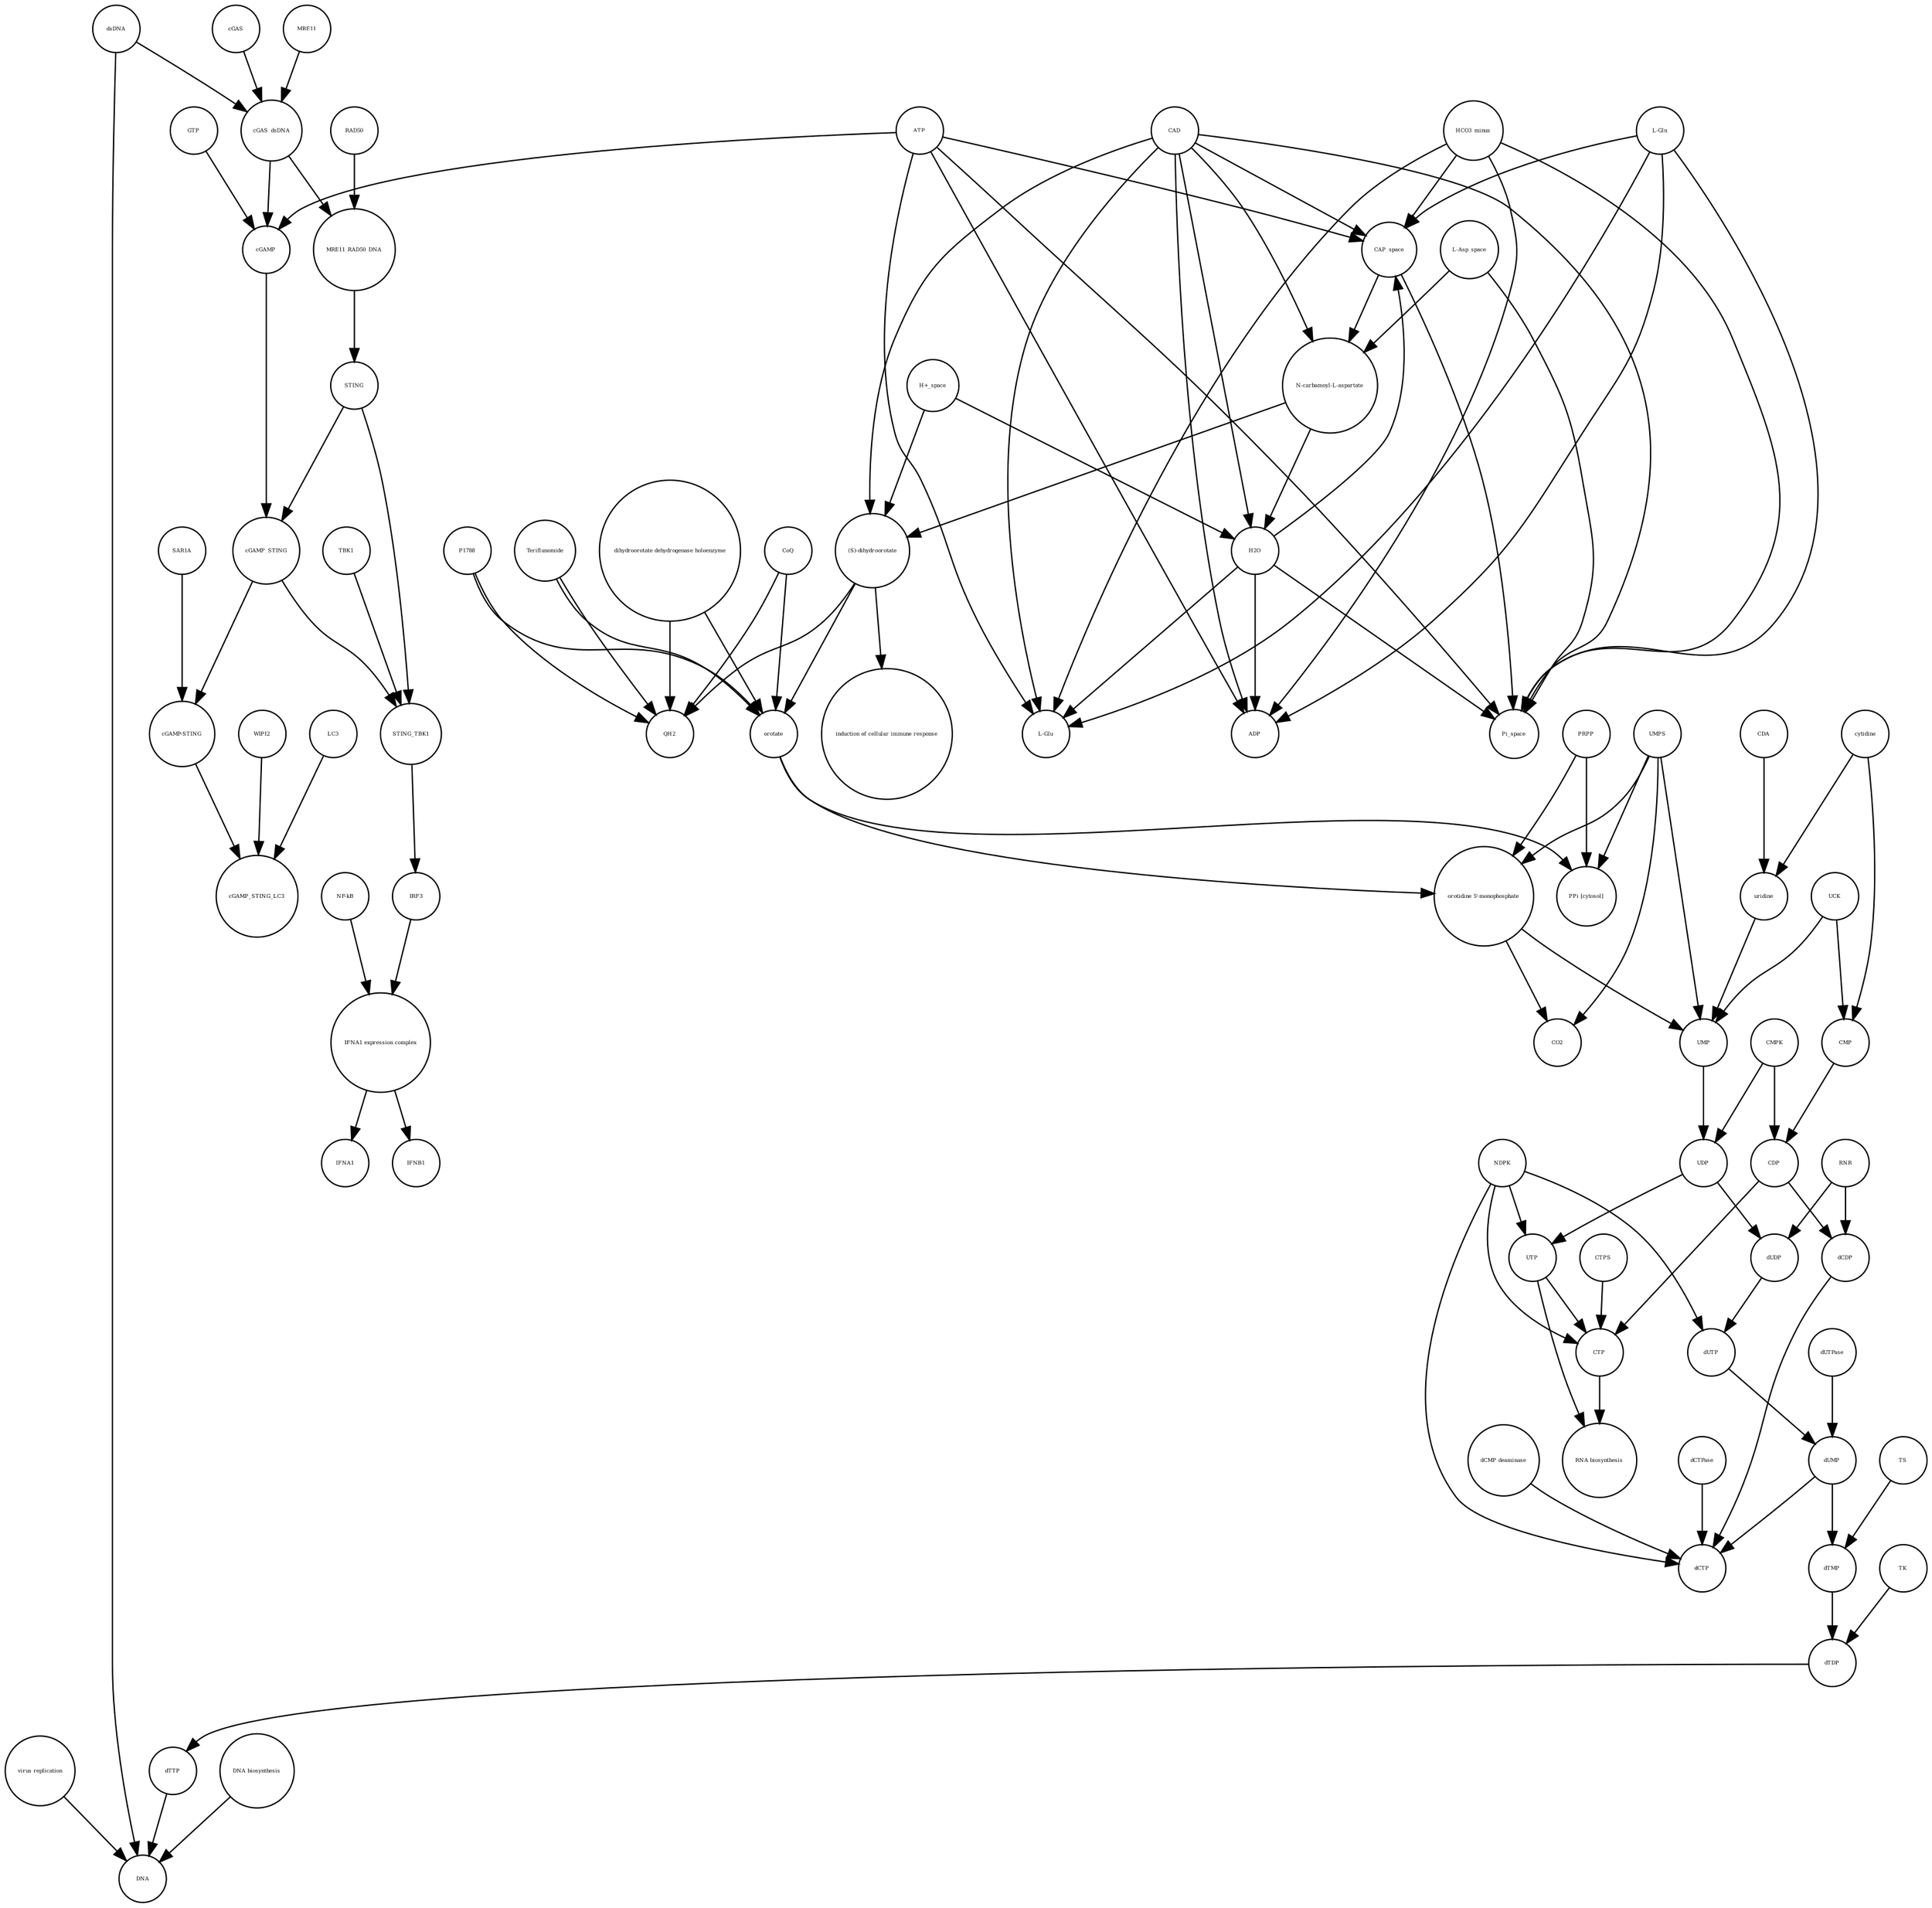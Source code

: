 strict digraph  {
UTP [annotation="", bipartite=0, cls="simple chemical", fontsize=4, label=UTP, shape=circle];
"RNA biosynthesis" [annotation="urn_miriam_obo.go_GO%3A0032774", bipartite=0, cls=phenotype, fontsize=4, label="RNA biosynthesis", shape=circle];
CTP [annotation="", bipartite=0, cls="simple chemical", fontsize=4, label=CTP, shape=circle];
"(S)-dihydroorotate" [annotation="", bipartite=0, cls="simple chemical", fontsize=4, label="(S)-dihydroorotate", shape=circle];
"induction of cellular immune response" [annotation="", bipartite=0, cls=phenotype, fontsize=4, label="induction of cellular immune response", shape=circle];
dCDP [annotation="", bipartite=0, cls="simple chemical", fontsize=4, label=dCDP, shape=circle];
"NF-kB" [annotation="", bipartite=0, cls=complex, fontsize=4, label="NF-kB", shape=circle];
WIPI2 [annotation="", bipartite=0, cls=macromolecule, fontsize=4, label=WIPI2, shape=circle];
"L-Glu" [annotation="", bipartite=0, cls="simple chemical", fontsize=4, label="L-Glu", shape=circle];
"virus replication" [annotation="", bipartite=0, cls=phenotype, fontsize=4, label="virus replication", shape=circle];
dTMP [annotation="", bipartite=0, cls="simple chemical", fontsize=4, label=dTMP, shape=circle];
QH2 [annotation="", bipartite=0, cls="simple chemical", fontsize=4, label=QH2, shape=circle];
CDP [annotation="", bipartite=0, cls="simple chemical", fontsize=4, label=CDP, shape=circle];
dCTPase [annotation="", bipartite=0, cls=macromolecule, fontsize=4, label=dCTPase, shape=circle];
TK [annotation="", bipartite=0, cls=macromolecule, fontsize=4, label=TK, shape=circle];
CO2 [annotation="", bipartite=0, cls="simple chemical", fontsize=4, label=CO2, shape=circle];
SAR1A [annotation="", bipartite=0, cls=macromolecule, fontsize=4, label=SAR1A, shape=circle];
CAP_space [annotation="", bipartite=0, cls="simple chemical", fontsize=4, label=CAP_space, shape=circle];
H2O [annotation="", bipartite=0, cls="simple chemical", fontsize=4, label=H2O, shape=circle];
dCTP [annotation="", bipartite=0, cls="simple chemical", fontsize=4, label=dCTP, shape=circle];
"dCMP deaminase" [annotation="", bipartite=0, cls=macromolecule, fontsize=4, label="dCMP deaminase", shape=circle];
MRE11 [annotation="", bipartite=0, cls="macromolecule multimer", fontsize=4, label=MRE11, shape=circle];
"N-carbamoyl-L-aspartate" [annotation="", bipartite=0, cls="simple chemical", fontsize=4, label="N-carbamoyl-L-aspartate", shape=circle];
cGAS [annotation="", bipartite=0, cls=macromolecule, fontsize=4, label=cGAS, shape=circle];
cGAMP [annotation="", bipartite=0, cls="simple chemical", fontsize=4, label=cGAMP, shape=circle];
HCO3_minus [annotation="", bipartite=0, cls="simple chemical", fontsize=4, label=HCO3_minus, shape=circle];
cytidine [annotation="", bipartite=0, cls="simple chemical", fontsize=4, label=cytidine, shape=circle];
dUTP [annotation="", bipartite=0, cls="simple chemical", fontsize=4, label=dUTP, shape=circle];
UCK [annotation="", bipartite=0, cls=macromolecule, fontsize=4, label=UCK, shape=circle];
dTTP [annotation="", bipartite=0, cls="simple chemical", fontsize=4, label=dTTP, shape=circle];
RNR [annotation="", bipartite=0, cls=macromolecule, fontsize=4, label=RNR, shape=circle];
dUTPase [annotation="", bipartite=0, cls=macromolecule, fontsize=4, label=dUTPase, shape=circle];
ATP [annotation="", bipartite=0, cls="simple chemical", fontsize=4, label=ATP, shape=circle];
IFNB1 [annotation="", bipartite=0, cls="nucleic acid feature", fontsize=4, label=IFNB1, shape=circle];
RAD50 [annotation="", bipartite=0, cls="macromolecule multimer", fontsize=4, label=RAD50, shape=circle];
"L-Asp_space" [annotation="", bipartite=0, cls="simple chemical", fontsize=4, label="L-Asp_space", shape=circle];
Teriflunomide [annotation="", bipartite=0, cls="simple chemical", fontsize=4, label=Teriflunomide, shape=circle];
"IFNA1 expression complex" [annotation="", bipartite=0, cls=complex, fontsize=4, label="IFNA1 expression complex", shape=circle];
CAD [annotation="", bipartite=0, cls=macromolecule, fontsize=4, label=CAD, shape=circle];
cGAMP_STING_LC3 [annotation="", bipartite=0, cls=complex, fontsize=4, label=cGAMP_STING_LC3, shape=circle];
UMP [annotation="", bipartite=0, cls="simple chemical", fontsize=4, label=UMP, shape=circle];
"cGAMP-STING" [annotation="", bipartite=0, cls=complex, fontsize=4, label="cGAMP-STING", shape=circle];
Pi_space [annotation="", bipartite=0, cls="simple chemical", fontsize=4, label=Pi_space, shape=circle];
CMP [annotation="", bipartite=0, cls="simple chemical", fontsize=4, label=CMP, shape=circle];
dUMP [annotation="", bipartite=0, cls="simple chemical", fontsize=4, label=dUMP, shape=circle];
UDP [annotation="", bipartite=0, cls="simple chemical", fontsize=4, label=UDP, shape=circle];
uridine [annotation="", bipartite=0, cls="simple chemical", fontsize=4, label=uridine, shape=circle];
dsDNA [annotation="", bipartite=0, cls="simple chemical", fontsize=4, label=dsDNA, shape=circle];
IFNA1 [annotation="", bipartite=0, cls="nucleic acid feature", fontsize=4, label=IFNA1, shape=circle];
TBK1 [annotation="", bipartite=0, cls=macromolecule, fontsize=4, label=TBK1, shape=circle];
orotate [annotation="", bipartite=0, cls="simple chemical", fontsize=4, label=orotate, shape=circle];
NDPK [annotation="", bipartite=0, cls=macromolecule, fontsize=4, label=NDPK, shape=circle];
"dihydroorotate dehydrogenase holoenzyme" [annotation="", bipartite=0, cls="simple chemical", fontsize=4, label="dihydroorotate dehydrogenase holoenzyme", shape=circle];
CoQ [annotation="", bipartite=0, cls="simple chemical", fontsize=4, label=CoQ, shape=circle];
dUDP [annotation="", bipartite=0, cls="simple chemical", fontsize=4, label=dUDP, shape=circle];
CTPS [annotation="", bipartite=0, cls=macromolecule, fontsize=4, label=CTPS, shape=circle];
STING_TBK1 [annotation="", bipartite=0, cls=complex, fontsize=4, label=STING_TBK1, shape=circle];
"orotidine 5'-monophosphate" [annotation="", bipartite=0, cls="simple chemical", fontsize=4, label="orotidine 5'-monophosphate", shape=circle];
IRF3 [annotation="", bipartite=0, cls="macromolecule multimer", fontsize=4, label=IRF3, shape=circle];
UMPS [annotation="", bipartite=0, cls="macromolecule multimer", fontsize=4, label=UMPS, shape=circle];
"DNA biosynthesis" [annotation="urn_miriam_obo.go_GO%3A0071897", bipartite=0, cls=phenotype, fontsize=4, label="DNA biosynthesis", shape=circle];
cGAMP_STING [annotation="", bipartite=0, cls=complex, fontsize=4, label=cGAMP_STING, shape=circle];
TS [annotation="", bipartite=0, cls=macromolecule, fontsize=4, label=TS, shape=circle];
"L-Gln" [annotation="", bipartite=0, cls="simple chemical", fontsize=4, label="L-Gln", shape=circle];
"H+_space" [annotation="", bipartite=0, cls="simple chemical", fontsize=4, label="H+_space", shape=circle];
STING [annotation="", bipartite=0, cls="macromolecule multimer", fontsize=4, label=STING, shape=circle];
CDA [annotation="", bipartite=0, cls=macromolecule, fontsize=4, label=CDA, shape=circle];
DNA [annotation="", bipartite=0, cls="nucleic acid feature", fontsize=4, label=DNA, shape=circle];
cGAS_dsDNA [annotation="", bipartite=0, cls=complex, fontsize=4, label=cGAS_dsDNA, shape=circle];
CMPK [annotation="", bipartite=0, cls=macromolecule, fontsize=4, label=CMPK, shape=circle];
P1788 [annotation="", bipartite=0, cls="simple chemical", fontsize=4, label=P1788, shape=circle];
LC3 [annotation="", bipartite=0, cls=macromolecule, fontsize=4, label=LC3, shape=circle];
GTP [annotation="", bipartite=0, cls="simple chemical", fontsize=4, label=GTP, shape=circle];
dTDP [annotation="", bipartite=0, cls="simple chemical", fontsize=4, label=dTDP, shape=circle];
ADP [annotation="", bipartite=0, cls="simple chemical", fontsize=4, label=ADP, shape=circle];
"PPi [cytosol]" [annotation="", bipartite=0, cls="simple chemical", fontsize=4, label="PPi [cytosol]", shape=circle];
PRPP [annotation="", bipartite=0, cls="simple chemical", fontsize=4, label=PRPP, shape=circle];
MRE11_RAD50_DNA [annotation="", bipartite=0, cls=complex, fontsize=4, label=MRE11_RAD50_DNA, shape=circle];
UTP -> "RNA biosynthesis"  [annotation="", interaction_type="necessary stimulation"];
UTP -> CTP  [annotation="", interaction_type=production];
CTP -> "RNA biosynthesis"  [annotation="", interaction_type="necessary stimulation"];
"(S)-dihydroorotate" -> "induction of cellular immune response"  [annotation="", interaction_type="necessary stimulation"];
"(S)-dihydroorotate" -> orotate  [annotation="", interaction_type=production];
"(S)-dihydroorotate" -> QH2  [annotation="", interaction_type=production];
dCDP -> dCTP  [annotation="", interaction_type=production];
"NF-kB" -> "IFNA1 expression complex"  [annotation="", interaction_type=production];
WIPI2 -> cGAMP_STING_LC3  [annotation="", interaction_type=catalysis];
"virus replication" -> DNA  [annotation="", interaction_type=inhibition];
dTMP -> dTDP  [annotation="", interaction_type=production];
CDP -> dCDP  [annotation="", interaction_type=production];
CDP -> CTP  [annotation="", interaction_type=production];
dCTPase -> dCTP  [annotation="", interaction_type=catalysis];
TK -> dTDP  [annotation="", interaction_type=catalysis];
SAR1A -> "cGAMP-STING"  [annotation="", interaction_type=catalysis];
CAP_space -> "N-carbamoyl-L-aspartate"  [annotation="", interaction_type=production];
CAP_space -> Pi_space  [annotation="", interaction_type=production];
H2O -> "L-Glu"  [annotation="", interaction_type=production];
H2O -> Pi_space  [annotation="", interaction_type=production];
H2O -> CAP_space  [annotation="", interaction_type=production];
H2O -> ADP  [annotation="", interaction_type=production];
"dCMP deaminase" -> dCTP  [annotation="", interaction_type=catalysis];
MRE11 -> cGAS_dsDNA  [annotation="", interaction_type=production];
"N-carbamoyl-L-aspartate" -> H2O  [annotation="", interaction_type=production];
"N-carbamoyl-L-aspartate" -> "(S)-dihydroorotate"  [annotation="", interaction_type=production];
cGAS -> cGAS_dsDNA  [annotation="", interaction_type=production];
cGAMP -> cGAMP_STING  [annotation="", interaction_type=production];
HCO3_minus -> "L-Glu"  [annotation="", interaction_type=production];
HCO3_minus -> Pi_space  [annotation="", interaction_type=production];
HCO3_minus -> CAP_space  [annotation="", interaction_type=production];
HCO3_minus -> ADP  [annotation="", interaction_type=production];
cytidine -> CMP  [annotation="", interaction_type=production];
cytidine -> uridine  [annotation="", interaction_type=production];
dUTP -> dUMP  [annotation="", interaction_type=production];
UCK -> UMP  [annotation="", interaction_type=catalysis];
UCK -> CMP  [annotation="", interaction_type=catalysis];
dTTP -> DNA  [annotation="", interaction_type=production];
RNR -> dUDP  [annotation="", interaction_type=catalysis];
RNR -> dCDP  [annotation="", interaction_type=catalysis];
dUTPase -> dUMP  [annotation="", interaction_type=catalysis];
ATP -> Pi_space  [annotation="", interaction_type=production];
ATP -> CAP_space  [annotation="", interaction_type=production];
ATP -> "L-Glu"  [annotation="", interaction_type=production];
ATP -> ADP  [annotation="", interaction_type=production];
ATP -> cGAMP  [annotation="", interaction_type=production];
RAD50 -> MRE11_RAD50_DNA  [annotation="", interaction_type=production];
"L-Asp_space" -> "N-carbamoyl-L-aspartate"  [annotation="", interaction_type=production];
"L-Asp_space" -> Pi_space  [annotation="", interaction_type=production];
Teriflunomide -> orotate  [annotation=urn_miriam_reactome_REACT_1698, interaction_type=inhibition];
Teriflunomide -> QH2  [annotation=urn_miriam_reactome_REACT_1698, interaction_type=inhibition];
"IFNA1 expression complex" -> IFNB1  [annotation="", interaction_type=stimulation];
"IFNA1 expression complex" -> IFNA1  [annotation="", interaction_type=stimulation];
CAD -> Pi_space  [annotation=urn_miriam_reactome_REACT_1698, interaction_type=catalysis];
CAD -> "N-carbamoyl-L-aspartate"  [annotation=urn_miriam_reactome_REACT_1698, interaction_type=catalysis];
CAD -> CAP_space  [annotation=urn_miriam_reactome_REACT_1698, interaction_type=catalysis];
CAD -> "L-Glu"  [annotation=urn_miriam_reactome_REACT_1698, interaction_type=catalysis];
CAD -> ADP  [annotation=urn_miriam_reactome_REACT_1698, interaction_type=catalysis];
CAD -> H2O  [annotation=urn_miriam_reactome_REACT_1698, interaction_type=catalysis];
CAD -> "(S)-dihydroorotate"  [annotation=urn_miriam_reactome_REACT_1698, interaction_type=catalysis];
UMP -> UDP  [annotation="", interaction_type=production];
"cGAMP-STING" -> cGAMP_STING_LC3  [annotation="", interaction_type=production];
CMP -> CDP  [annotation="", interaction_type=production];
dUMP -> dCTP  [annotation="", interaction_type=production];
dUMP -> dTMP  [annotation="", interaction_type=production];
UDP -> UTP  [annotation="", interaction_type=production];
UDP -> dUDP  [annotation="", interaction_type=production];
uridine -> UMP  [annotation="", interaction_type=production];
dsDNA -> cGAS_dsDNA  [annotation="", interaction_type=production];
dsDNA -> DNA  [annotation="", interaction_type=production];
TBK1 -> STING_TBK1  [annotation="", interaction_type=production];
orotate -> "orotidine 5'-monophosphate"  [annotation="", interaction_type=production];
orotate -> "PPi [cytosol]"  [annotation="", interaction_type=production];
NDPK -> UTP  [annotation="", interaction_type=catalysis];
NDPK -> dUTP  [annotation="", interaction_type=catalysis];
NDPK -> dCTP  [annotation="", interaction_type=catalysis];
NDPK -> CTP  [annotation="", interaction_type=catalysis];
"dihydroorotate dehydrogenase holoenzyme" -> orotate  [annotation=urn_miriam_reactome_REACT_1698, interaction_type=catalysis];
"dihydroorotate dehydrogenase holoenzyme" -> QH2  [annotation=urn_miriam_reactome_REACT_1698, interaction_type=catalysis];
CoQ -> orotate  [annotation="", interaction_type=production];
CoQ -> QH2  [annotation="", interaction_type=production];
dUDP -> dUTP  [annotation="", interaction_type=production];
CTPS -> CTP  [annotation="", interaction_type=catalysis];
STING_TBK1 -> IRF3  [annotation="", interaction_type=catalysis];
"orotidine 5'-monophosphate" -> UMP  [annotation="", interaction_type=production];
"orotidine 5'-monophosphate" -> CO2  [annotation="", interaction_type=production];
IRF3 -> "IFNA1 expression complex"  [annotation="", interaction_type=production];
UMPS -> UMP  [annotation=urn_miriam_reactome_REACT_1698, interaction_type=catalysis];
UMPS -> CO2  [annotation=urn_miriam_reactome_REACT_1698, interaction_type=catalysis];
UMPS -> "orotidine 5'-monophosphate"  [annotation=urn_miriam_reactome_REACT_1698, interaction_type=catalysis];
UMPS -> "PPi [cytosol]"  [annotation=urn_miriam_reactome_REACT_1698, interaction_type=catalysis];
"DNA biosynthesis" -> DNA  [annotation="", interaction_type=catalysis];
cGAMP_STING -> "cGAMP-STING"  [annotation="", interaction_type=production];
cGAMP_STING -> STING_TBK1  [annotation="", interaction_type=production];
TS -> dTMP  [annotation="", interaction_type=catalysis];
"L-Gln" -> "L-Glu"  [annotation="", interaction_type=production];
"L-Gln" -> Pi_space  [annotation="", interaction_type=production];
"L-Gln" -> CAP_space  [annotation="", interaction_type=production];
"L-Gln" -> ADP  [annotation="", interaction_type=production];
"H+_space" -> H2O  [annotation="", interaction_type=production];
"H+_space" -> "(S)-dihydroorotate"  [annotation="", interaction_type=production];
STING -> STING_TBK1  [annotation="", interaction_type=production];
STING -> cGAMP_STING  [annotation="", interaction_type=production];
CDA -> uridine  [annotation="", interaction_type=catalysis];
cGAS_dsDNA -> MRE11_RAD50_DNA  [annotation="", interaction_type=production];
cGAS_dsDNA -> cGAMP  [annotation="", interaction_type=catalysis];
CMPK -> CDP  [annotation="", interaction_type=catalysis];
CMPK -> UDP  [annotation="", interaction_type=catalysis];
P1788 -> orotate  [annotation=urn_miriam_reactome_REACT_1698, interaction_type=inhibition];
P1788 -> QH2  [annotation=urn_miriam_reactome_REACT_1698, interaction_type=inhibition];
LC3 -> cGAMP_STING_LC3  [annotation="", interaction_type=production];
GTP -> cGAMP  [annotation="", interaction_type=production];
dTDP -> dTTP  [annotation="", interaction_type=production];
PRPP -> "orotidine 5'-monophosphate"  [annotation="", interaction_type=production];
PRPP -> "PPi [cytosol]"  [annotation="", interaction_type=production];
MRE11_RAD50_DNA -> STING  [annotation="", interaction_type=catalysis];
}
